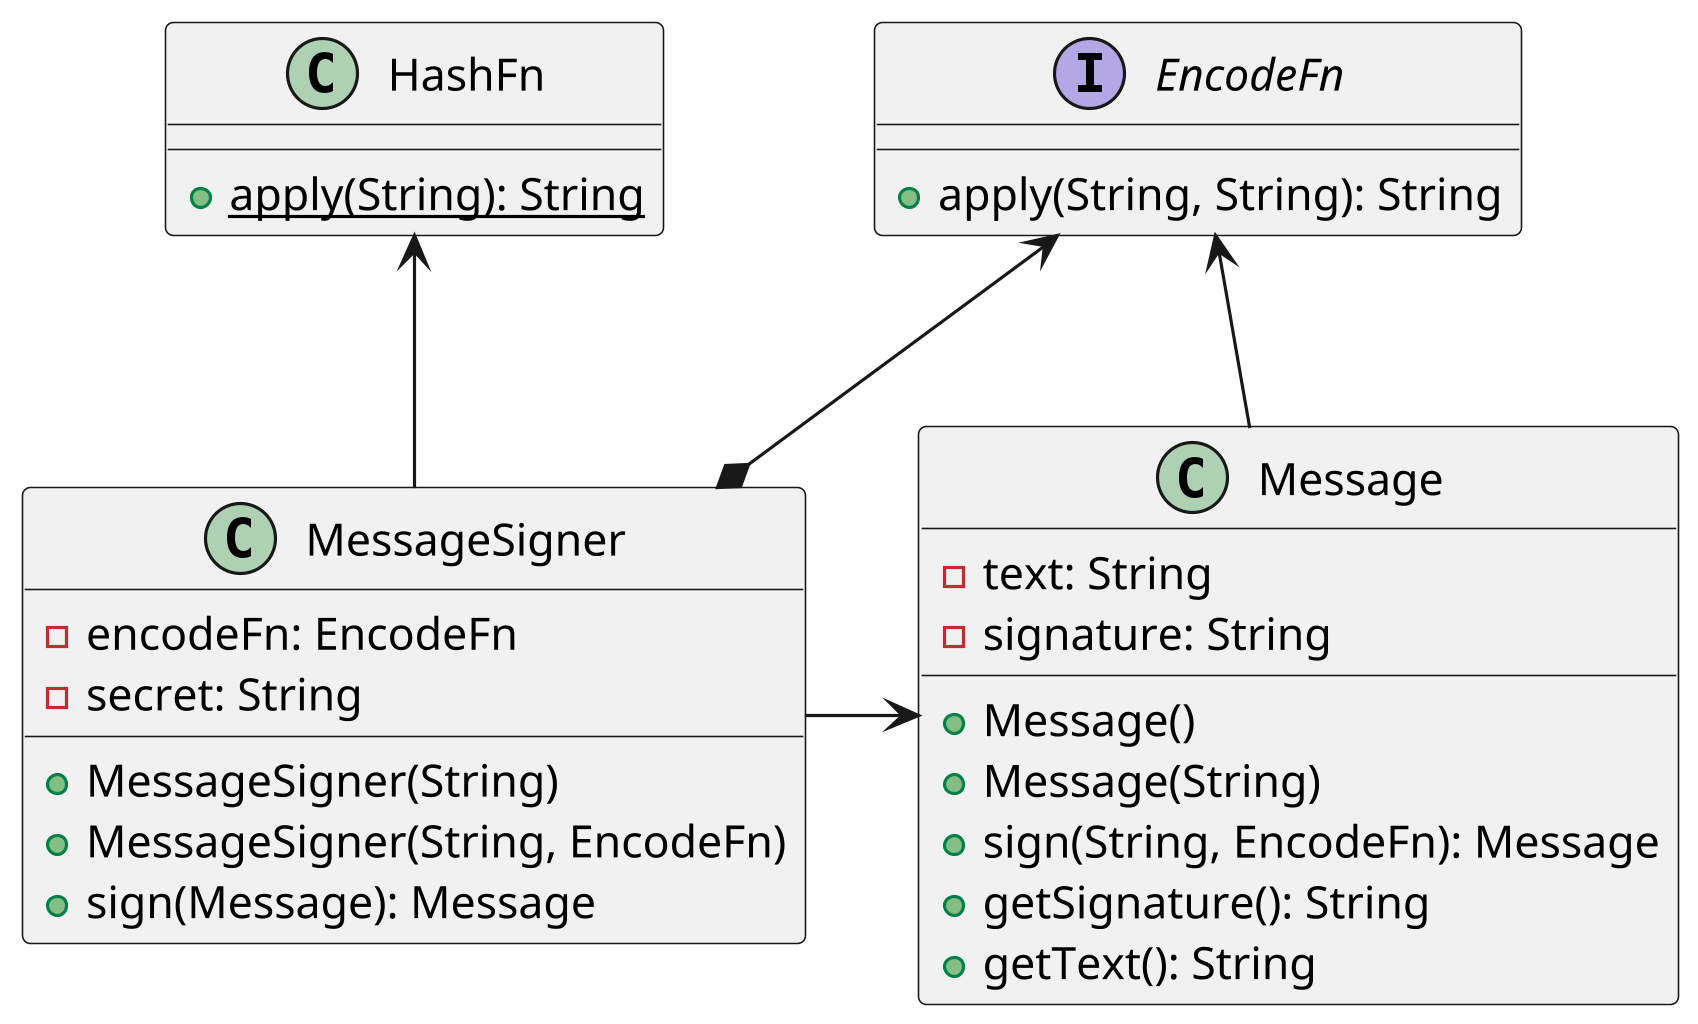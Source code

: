 @startuml "Message classes"
scale 2048*1024

interface EncodeFn {
    +apply(String, String): String
}

class HashFn {
    +{static} apply(String): String
}

class Message {
    -text: String
    -signature: String

    +Message()
    +Message(String)
    +sign(String, EncodeFn): Message
    +getSignature(): String
    +getText(): String
}

class MessageSigner {
    -encodeFn: EncodeFn 
    -secret: String

    +MessageSigner(String)
    +MessageSigner(String, EncodeFn)
    +sign(Message): Message
}

MessageSigner *-u-> EncodeFn
MessageSigner -u-> HashFn
MessageSigner -> Message
Message -u-> EncodeFn

@enduml